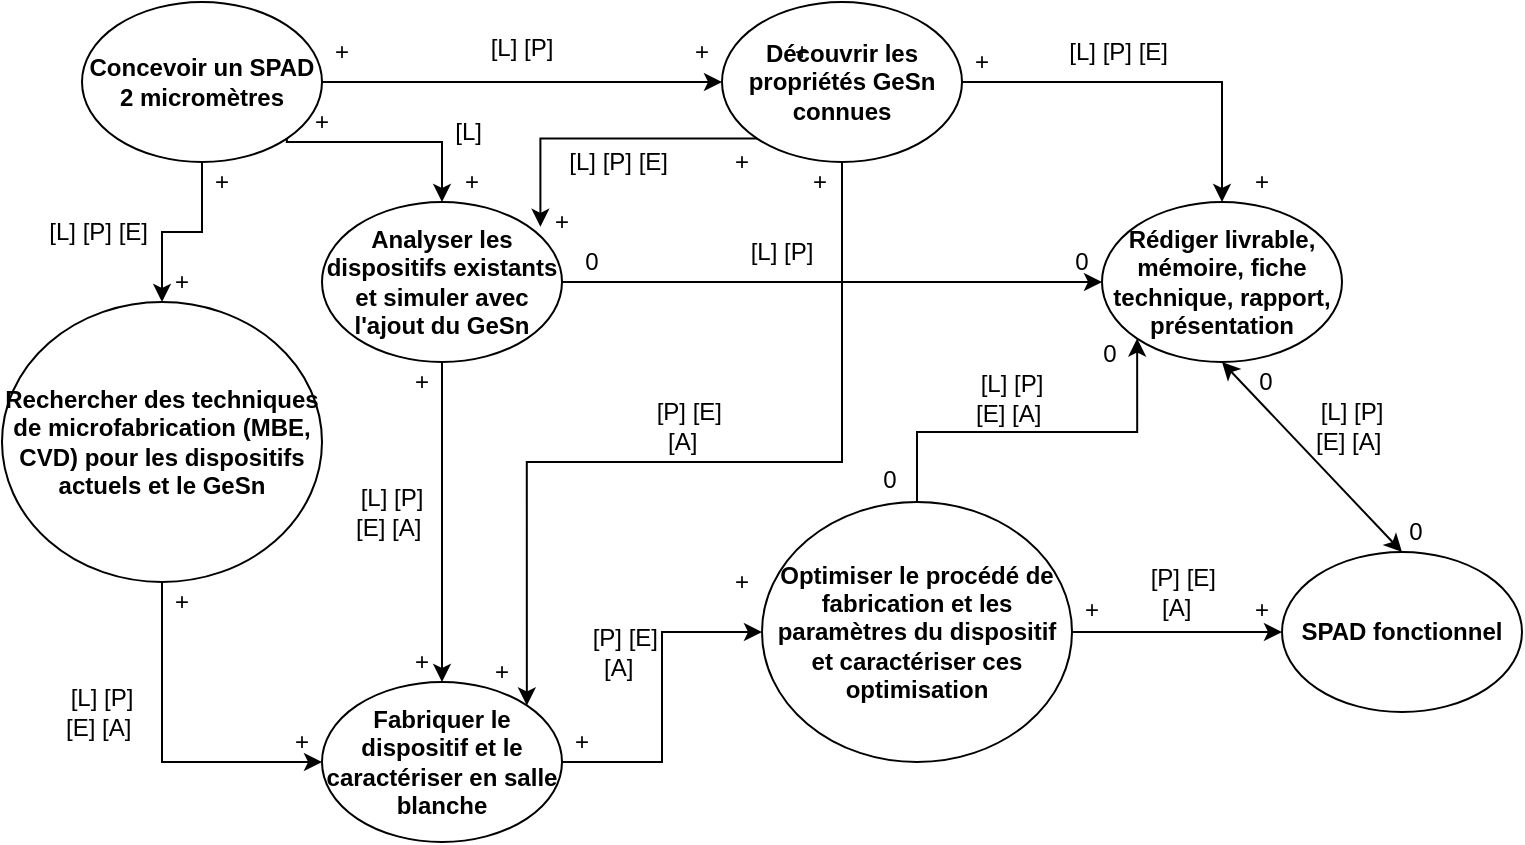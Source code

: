 <mxfile version="22.0.8" type="github">
  <diagram name="Page-1" id="6sgQ7mZHR1NJ1wXFVXwH">
    <mxGraphModel dx="1002" dy="569" grid="1" gridSize="10" guides="1" tooltips="1" connect="1" arrows="1" fold="1" page="1" pageScale="1" pageWidth="850" pageHeight="1100" math="0" shadow="0">
      <root>
        <mxCell id="0" />
        <mxCell id="1" parent="0" />
        <mxCell id="z_G34_HntLP7hV_ctuyc-14" style="edgeStyle=orthogonalEdgeStyle;rounded=0;orthogonalLoop=1;jettySize=auto;html=1;exitX=0.5;exitY=1;exitDx=0;exitDy=0;entryX=0.5;entryY=0;entryDx=0;entryDy=0;" parent="1" source="z_G34_HntLP7hV_ctuyc-1" target="z_G34_HntLP7hV_ctuyc-5" edge="1">
          <mxGeometry relative="1" as="geometry" />
        </mxCell>
        <mxCell id="z_G34_HntLP7hV_ctuyc-36" style="edgeStyle=orthogonalEdgeStyle;rounded=0;orthogonalLoop=1;jettySize=auto;html=1;exitX=1;exitY=1;exitDx=0;exitDy=0;entryX=0.5;entryY=0;entryDx=0;entryDy=0;" parent="1" source="z_G34_HntLP7hV_ctuyc-1" target="z_G34_HntLP7hV_ctuyc-4" edge="1">
          <mxGeometry relative="1" as="geometry">
            <Array as="points">
              <mxPoint x="162" y="130" />
              <mxPoint x="240" y="130" />
            </Array>
          </mxGeometry>
        </mxCell>
        <mxCell id="z_G34_HntLP7hV_ctuyc-1" value="Concevoir un SPAD 2 micromètres" style="ellipse;whiteSpace=wrap;html=1;fontStyle=1" parent="1" vertex="1">
          <mxGeometry x="60" y="60" width="120" height="80" as="geometry" />
        </mxCell>
        <mxCell id="z_G34_HntLP7hV_ctuyc-2" value="SPAD fonctionnel" style="ellipse;whiteSpace=wrap;html=1;fontStyle=1" parent="1" vertex="1">
          <mxGeometry x="660" y="335" width="120" height="80" as="geometry" />
        </mxCell>
        <mxCell id="84NWz5OuLmp8BpoFs3TF-4" style="edgeStyle=orthogonalEdgeStyle;rounded=0;orthogonalLoop=1;jettySize=auto;html=1;exitX=0.5;exitY=1;exitDx=0;exitDy=0;entryX=1;entryY=0;entryDx=0;entryDy=0;" edge="1" parent="1" source="z_G34_HntLP7hV_ctuyc-3" target="z_G34_HntLP7hV_ctuyc-6">
          <mxGeometry relative="1" as="geometry">
            <Array as="points">
              <mxPoint x="440" y="290" />
              <mxPoint x="282" y="290" />
            </Array>
          </mxGeometry>
        </mxCell>
        <mxCell id="84NWz5OuLmp8BpoFs3TF-7" style="edgeStyle=orthogonalEdgeStyle;rounded=0;orthogonalLoop=1;jettySize=auto;html=1;exitX=1;exitY=0.5;exitDx=0;exitDy=0;entryX=0.5;entryY=0;entryDx=0;entryDy=0;" edge="1" parent="1" source="z_G34_HntLP7hV_ctuyc-3" target="z_G34_HntLP7hV_ctuyc-30">
          <mxGeometry relative="1" as="geometry" />
        </mxCell>
        <mxCell id="z_G34_HntLP7hV_ctuyc-3" value="Découvrir les propriétés GeSn connues" style="ellipse;whiteSpace=wrap;html=1;fontStyle=1" parent="1" vertex="1">
          <mxGeometry x="380" y="60" width="120" height="80" as="geometry" />
        </mxCell>
        <mxCell id="z_G34_HntLP7hV_ctuyc-17" style="edgeStyle=orthogonalEdgeStyle;rounded=0;orthogonalLoop=1;jettySize=auto;html=1;exitX=0.5;exitY=1;exitDx=0;exitDy=0;" parent="1" source="z_G34_HntLP7hV_ctuyc-4" target="z_G34_HntLP7hV_ctuyc-6" edge="1">
          <mxGeometry relative="1" as="geometry" />
        </mxCell>
        <mxCell id="84NWz5OuLmp8BpoFs3TF-9" style="edgeStyle=orthogonalEdgeStyle;rounded=0;orthogonalLoop=1;jettySize=auto;html=1;exitX=1;exitY=0.5;exitDx=0;exitDy=0;entryX=0;entryY=0.5;entryDx=0;entryDy=0;" edge="1" parent="1" source="z_G34_HntLP7hV_ctuyc-4" target="z_G34_HntLP7hV_ctuyc-30">
          <mxGeometry relative="1" as="geometry" />
        </mxCell>
        <mxCell id="z_G34_HntLP7hV_ctuyc-4" value="Analyser les dispositifs existants et simuler avec l&#39;ajout du GeSn" style="ellipse;whiteSpace=wrap;html=1;fontStyle=1" parent="1" vertex="1">
          <mxGeometry x="180" y="160" width="120" height="80" as="geometry" />
        </mxCell>
        <mxCell id="z_G34_HntLP7hV_ctuyc-16" style="edgeStyle=orthogonalEdgeStyle;rounded=0;orthogonalLoop=1;jettySize=auto;html=1;exitX=0.5;exitY=1;exitDx=0;exitDy=0;entryX=0;entryY=0.5;entryDx=0;entryDy=0;" parent="1" source="z_G34_HntLP7hV_ctuyc-5" target="z_G34_HntLP7hV_ctuyc-6" edge="1">
          <mxGeometry relative="1" as="geometry" />
        </mxCell>
        <mxCell id="z_G34_HntLP7hV_ctuyc-5" value="Rechercher des techniques de microfabrication (MBE, CVD) pour les dispositifs actuels et le GeSn" style="ellipse;whiteSpace=wrap;html=1;fontStyle=1" parent="1" vertex="1">
          <mxGeometry x="20" y="210" width="160" height="140" as="geometry" />
        </mxCell>
        <mxCell id="z_G34_HntLP7hV_ctuyc-6" value="Fabriquer le dispositif et le caractériser en salle blanche" style="ellipse;whiteSpace=wrap;html=1;fontStyle=1" parent="1" vertex="1">
          <mxGeometry x="180" y="400" width="120" height="80" as="geometry" />
        </mxCell>
        <mxCell id="84NWz5OuLmp8BpoFs3TF-8" style="edgeStyle=orthogonalEdgeStyle;rounded=0;orthogonalLoop=1;jettySize=auto;html=1;exitX=1;exitY=0.5;exitDx=0;exitDy=0;" edge="1" parent="1" source="z_G34_HntLP7hV_ctuyc-7" target="z_G34_HntLP7hV_ctuyc-2">
          <mxGeometry relative="1" as="geometry" />
        </mxCell>
        <mxCell id="84NWz5OuLmp8BpoFs3TF-12" style="edgeStyle=orthogonalEdgeStyle;rounded=0;orthogonalLoop=1;jettySize=auto;html=1;exitX=0.5;exitY=0;exitDx=0;exitDy=0;entryX=0;entryY=1;entryDx=0;entryDy=0;" edge="1" parent="1" source="z_G34_HntLP7hV_ctuyc-7" target="z_G34_HntLP7hV_ctuyc-30">
          <mxGeometry relative="1" as="geometry" />
        </mxCell>
        <mxCell id="z_G34_HntLP7hV_ctuyc-7" value="Optimiser le procédé de fabrication et les paramètres du dispositif et caractériser ces optimisation" style="ellipse;whiteSpace=wrap;html=1;fontStyle=1" parent="1" vertex="1">
          <mxGeometry x="400" y="310" width="155" height="130" as="geometry" />
        </mxCell>
        <mxCell id="z_G34_HntLP7hV_ctuyc-30" value="Rédiger livrable, mémoire, fiche technique, rapport, présentation" style="ellipse;whiteSpace=wrap;html=1;fontStyle=1" parent="1" vertex="1">
          <mxGeometry x="570" y="160" width="120" height="80" as="geometry" />
        </mxCell>
        <mxCell id="84NWz5OuLmp8BpoFs3TF-6" style="edgeStyle=orthogonalEdgeStyle;rounded=0;orthogonalLoop=1;jettySize=auto;html=1;exitX=1;exitY=0.5;exitDx=0;exitDy=0;entryX=0;entryY=0.5;entryDx=0;entryDy=0;" edge="1" parent="1" source="z_G34_HntLP7hV_ctuyc-6" target="z_G34_HntLP7hV_ctuyc-7">
          <mxGeometry relative="1" as="geometry" />
        </mxCell>
        <mxCell id="84NWz5OuLmp8BpoFs3TF-11" value="[L] [P]" style="text;strokeColor=none;align=center;fillColor=none;html=1;verticalAlign=middle;whiteSpace=wrap;rounded=0;" vertex="1" parent="1">
          <mxGeometry x="250" y="68" width="60" height="30" as="geometry" />
        </mxCell>
        <mxCell id="84NWz5OuLmp8BpoFs3TF-13" value="+" style="text;strokeColor=none;align=center;fillColor=none;html=1;verticalAlign=middle;whiteSpace=wrap;rounded=0;" vertex="1" parent="1">
          <mxGeometry x="180" y="75" width="20" height="20" as="geometry" />
        </mxCell>
        <mxCell id="84NWz5OuLmp8BpoFs3TF-15" value="" style="edgeStyle=orthogonalEdgeStyle;rounded=0;orthogonalLoop=1;jettySize=auto;html=1;exitX=1;exitY=0.5;exitDx=0;exitDy=0;entryX=0;entryY=0.5;entryDx=0;entryDy=0;" edge="1" parent="1" source="z_G34_HntLP7hV_ctuyc-1" target="z_G34_HntLP7hV_ctuyc-3">
          <mxGeometry relative="1" as="geometry">
            <mxPoint x="275" y="100" as="targetPoint" />
            <mxPoint x="180" y="100" as="sourcePoint" />
            <Array as="points">
              <mxPoint x="240" y="100" />
              <mxPoint x="240" y="100" />
            </Array>
          </mxGeometry>
        </mxCell>
        <mxCell id="84NWz5OuLmp8BpoFs3TF-18" value="+" style="text;strokeColor=none;align=center;fillColor=none;html=1;verticalAlign=middle;whiteSpace=wrap;rounded=0;" vertex="1" parent="1">
          <mxGeometry x="360" y="75" width="20" height="20" as="geometry" />
        </mxCell>
        <mxCell id="84NWz5OuLmp8BpoFs3TF-23" value="[L] [P] [E]&amp;nbsp;" style="text;strokeColor=none;align=center;fillColor=none;html=1;verticalAlign=middle;whiteSpace=wrap;rounded=0;" vertex="1" parent="1">
          <mxGeometry x="550" y="70" width="60" height="30" as="geometry" />
        </mxCell>
        <mxCell id="84NWz5OuLmp8BpoFs3TF-24" value="+" style="text;strokeColor=none;align=center;fillColor=none;html=1;verticalAlign=middle;whiteSpace=wrap;rounded=0;" vertex="1" parent="1">
          <mxGeometry x="410" y="75" width="20" height="20" as="geometry" />
        </mxCell>
        <mxCell id="84NWz5OuLmp8BpoFs3TF-25" value="+" style="text;strokeColor=none;align=center;fillColor=none;html=1;verticalAlign=middle;whiteSpace=wrap;rounded=0;" vertex="1" parent="1">
          <mxGeometry x="640" y="140" width="20" height="20" as="geometry" />
        </mxCell>
        <mxCell id="84NWz5OuLmp8BpoFs3TF-26" value="[L]&amp;nbsp;" style="text;strokeColor=none;align=center;fillColor=none;html=1;verticalAlign=middle;whiteSpace=wrap;rounded=0;" vertex="1" parent="1">
          <mxGeometry x="230" y="110" width="50" height="30" as="geometry" />
        </mxCell>
        <mxCell id="84NWz5OuLmp8BpoFs3TF-27" value="+" style="text;strokeColor=none;align=center;fillColor=none;html=1;verticalAlign=middle;whiteSpace=wrap;rounded=0;" vertex="1" parent="1">
          <mxGeometry x="170" y="110" width="20" height="20" as="geometry" />
        </mxCell>
        <mxCell id="84NWz5OuLmp8BpoFs3TF-28" value="+" style="text;strokeColor=none;align=center;fillColor=none;html=1;verticalAlign=middle;whiteSpace=wrap;rounded=0;" vertex="1" parent="1">
          <mxGeometry x="245" y="140" width="20" height="20" as="geometry" />
        </mxCell>
        <mxCell id="84NWz5OuLmp8BpoFs3TF-29" style="edgeStyle=orthogonalEdgeStyle;rounded=0;orthogonalLoop=1;jettySize=auto;html=1;exitX=0;exitY=1;exitDx=0;exitDy=0;entryX=0.91;entryY=0.155;entryDx=0;entryDy=0;entryPerimeter=0;" edge="1" parent="1" source="z_G34_HntLP7hV_ctuyc-3" target="z_G34_HntLP7hV_ctuyc-4">
          <mxGeometry relative="1" as="geometry" />
        </mxCell>
        <mxCell id="84NWz5OuLmp8BpoFs3TF-30" value="[L] [P] [E]&amp;nbsp;" style="text;strokeColor=none;align=center;fillColor=none;html=1;verticalAlign=middle;whiteSpace=wrap;rounded=0;" vertex="1" parent="1">
          <mxGeometry x="300" y="125" width="60" height="30" as="geometry" />
        </mxCell>
        <mxCell id="84NWz5OuLmp8BpoFs3TF-31" value="+" style="text;strokeColor=none;align=center;fillColor=none;html=1;verticalAlign=middle;whiteSpace=wrap;rounded=0;" vertex="1" parent="1">
          <mxGeometry x="380" y="130" width="20" height="20" as="geometry" />
        </mxCell>
        <mxCell id="84NWz5OuLmp8BpoFs3TF-32" value="+" style="text;strokeColor=none;align=center;fillColor=none;html=1;verticalAlign=middle;whiteSpace=wrap;rounded=0;" vertex="1" parent="1">
          <mxGeometry x="290" y="160" width="20" height="20" as="geometry" />
        </mxCell>
        <mxCell id="84NWz5OuLmp8BpoFs3TF-33" value="[L] [P] [E]&amp;nbsp;" style="text;strokeColor=none;align=center;fillColor=none;html=1;verticalAlign=middle;whiteSpace=wrap;rounded=0;" vertex="1" parent="1">
          <mxGeometry x="40" y="160" width="60" height="30" as="geometry" />
        </mxCell>
        <mxCell id="84NWz5OuLmp8BpoFs3TF-34" value="+" style="text;strokeColor=none;align=center;fillColor=none;html=1;verticalAlign=middle;whiteSpace=wrap;rounded=0;" vertex="1" parent="1">
          <mxGeometry x="120" y="140" width="20" height="20" as="geometry" />
        </mxCell>
        <mxCell id="84NWz5OuLmp8BpoFs3TF-35" value="+" style="text;strokeColor=none;align=center;fillColor=none;html=1;verticalAlign=middle;whiteSpace=wrap;rounded=0;" vertex="1" parent="1">
          <mxGeometry x="100" y="190" width="20" height="20" as="geometry" />
        </mxCell>
        <mxCell id="84NWz5OuLmp8BpoFs3TF-38" value="+" style="text;strokeColor=none;align=center;fillColor=none;html=1;verticalAlign=middle;whiteSpace=wrap;rounded=0;" vertex="1" parent="1">
          <mxGeometry x="500" y="80" width="20" height="20" as="geometry" />
        </mxCell>
        <mxCell id="84NWz5OuLmp8BpoFs3TF-39" value="[L] [P] [E] [A]&amp;nbsp;" style="text;strokeColor=none;align=center;fillColor=none;html=1;verticalAlign=middle;whiteSpace=wrap;rounded=0;" vertex="1" parent="1">
          <mxGeometry x="45" y="400" width="50" height="30" as="geometry" />
        </mxCell>
        <mxCell id="84NWz5OuLmp8BpoFs3TF-40" value="+" style="text;strokeColor=none;align=center;fillColor=none;html=1;verticalAlign=middle;whiteSpace=wrap;rounded=0;" vertex="1" parent="1">
          <mxGeometry x="100" y="350" width="20" height="20" as="geometry" />
        </mxCell>
        <mxCell id="84NWz5OuLmp8BpoFs3TF-41" value="+" style="text;strokeColor=none;align=center;fillColor=none;html=1;verticalAlign=middle;whiteSpace=wrap;rounded=0;" vertex="1" parent="1">
          <mxGeometry x="160" y="420" width="20" height="20" as="geometry" />
        </mxCell>
        <mxCell id="84NWz5OuLmp8BpoFs3TF-42" value="[L] [P] [E] [A]&amp;nbsp;" style="text;strokeColor=none;align=center;fillColor=none;html=1;verticalAlign=middle;whiteSpace=wrap;rounded=0;" vertex="1" parent="1">
          <mxGeometry x="190" y="300" width="50" height="30" as="geometry" />
        </mxCell>
        <mxCell id="84NWz5OuLmp8BpoFs3TF-43" value="+" style="text;strokeColor=none;align=center;fillColor=none;html=1;verticalAlign=middle;whiteSpace=wrap;rounded=0;" vertex="1" parent="1">
          <mxGeometry x="220" y="240" width="20" height="20" as="geometry" />
        </mxCell>
        <mxCell id="84NWz5OuLmp8BpoFs3TF-44" value="+" style="text;strokeColor=none;align=center;fillColor=none;html=1;verticalAlign=middle;whiteSpace=wrap;rounded=0;" vertex="1" parent="1">
          <mxGeometry x="220" y="380" width="20" height="20" as="geometry" />
        </mxCell>
        <mxCell id="84NWz5OuLmp8BpoFs3TF-45" value="+" style="text;strokeColor=none;align=center;fillColor=none;html=1;verticalAlign=middle;whiteSpace=wrap;rounded=0;" vertex="1" parent="1">
          <mxGeometry x="300" y="420" width="20" height="20" as="geometry" />
        </mxCell>
        <mxCell id="84NWz5OuLmp8BpoFs3TF-46" value="+" style="text;strokeColor=none;align=center;fillColor=none;html=1;verticalAlign=middle;whiteSpace=wrap;rounded=0;" vertex="1" parent="1">
          <mxGeometry x="380" y="340" width="20" height="20" as="geometry" />
        </mxCell>
        <mxCell id="84NWz5OuLmp8BpoFs3TF-49" value="&amp;nbsp;[P] [E] [A]&amp;nbsp;" style="text;strokeColor=none;align=center;fillColor=none;html=1;verticalAlign=middle;whiteSpace=wrap;rounded=0;" vertex="1" parent="1">
          <mxGeometry x="305" y="370" width="50" height="30" as="geometry" />
        </mxCell>
        <mxCell id="84NWz5OuLmp8BpoFs3TF-50" value="+" style="text;strokeColor=none;align=center;fillColor=none;html=1;verticalAlign=middle;whiteSpace=wrap;rounded=0;" vertex="1" parent="1">
          <mxGeometry x="260" y="385" width="20" height="20" as="geometry" />
        </mxCell>
        <mxCell id="84NWz5OuLmp8BpoFs3TF-51" value="+" style="text;strokeColor=none;align=center;fillColor=none;html=1;verticalAlign=middle;whiteSpace=wrap;rounded=0;" vertex="1" parent="1">
          <mxGeometry x="419" y="140" width="20" height="20" as="geometry" />
        </mxCell>
        <mxCell id="84NWz5OuLmp8BpoFs3TF-52" value="&amp;nbsp;[P] [E] [A]&amp;nbsp;" style="text;strokeColor=none;align=center;fillColor=none;html=1;verticalAlign=middle;whiteSpace=wrap;rounded=0;" vertex="1" parent="1">
          <mxGeometry x="337" y="257" width="50" height="30" as="geometry" />
        </mxCell>
        <mxCell id="84NWz5OuLmp8BpoFs3TF-53" value="[L] [P]" style="text;strokeColor=none;align=center;fillColor=none;html=1;verticalAlign=middle;whiteSpace=wrap;rounded=0;" vertex="1" parent="1">
          <mxGeometry x="380" y="170" width="60" height="30" as="geometry" />
        </mxCell>
        <mxCell id="84NWz5OuLmp8BpoFs3TF-54" value="0" style="text;strokeColor=none;align=center;fillColor=none;html=1;verticalAlign=middle;whiteSpace=wrap;rounded=0;" vertex="1" parent="1">
          <mxGeometry x="305" y="180" width="20" height="20" as="geometry" />
        </mxCell>
        <mxCell id="84NWz5OuLmp8BpoFs3TF-55" value="0" style="text;strokeColor=none;align=center;fillColor=none;html=1;verticalAlign=middle;whiteSpace=wrap;rounded=0;" vertex="1" parent="1">
          <mxGeometry x="550" y="180" width="20" height="20" as="geometry" />
        </mxCell>
        <mxCell id="84NWz5OuLmp8BpoFs3TF-56" value="0" style="text;strokeColor=none;align=center;fillColor=none;html=1;verticalAlign=middle;whiteSpace=wrap;rounded=0;" vertex="1" parent="1">
          <mxGeometry x="454" y="289" width="20" height="20" as="geometry" />
        </mxCell>
        <mxCell id="84NWz5OuLmp8BpoFs3TF-57" value="0" style="text;strokeColor=none;align=center;fillColor=none;html=1;verticalAlign=middle;whiteSpace=wrap;rounded=0;" vertex="1" parent="1">
          <mxGeometry x="564" y="226" width="20" height="20" as="geometry" />
        </mxCell>
        <mxCell id="84NWz5OuLmp8BpoFs3TF-58" value="[L] [P] [E] [A]&amp;nbsp;" style="text;strokeColor=none;align=center;fillColor=none;html=1;verticalAlign=middle;whiteSpace=wrap;rounded=0;" vertex="1" parent="1">
          <mxGeometry x="500" y="243" width="50" height="30" as="geometry" />
        </mxCell>
        <mxCell id="84NWz5OuLmp8BpoFs3TF-59" value="+" style="text;strokeColor=none;align=center;fillColor=none;html=1;verticalAlign=middle;whiteSpace=wrap;rounded=0;" vertex="1" parent="1">
          <mxGeometry x="555" y="354" width="20" height="20" as="geometry" />
        </mxCell>
        <mxCell id="84NWz5OuLmp8BpoFs3TF-60" value="+" style="text;strokeColor=none;align=center;fillColor=none;html=1;verticalAlign=middle;whiteSpace=wrap;rounded=0;" vertex="1" parent="1">
          <mxGeometry x="640" y="354" width="20" height="20" as="geometry" />
        </mxCell>
        <mxCell id="84NWz5OuLmp8BpoFs3TF-61" value="&amp;nbsp;[P] [E] [A]&amp;nbsp;" style="text;strokeColor=none;align=center;fillColor=none;html=1;verticalAlign=middle;whiteSpace=wrap;rounded=0;" vertex="1" parent="1">
          <mxGeometry x="584" y="340" width="50" height="30" as="geometry" />
        </mxCell>
        <mxCell id="84NWz5OuLmp8BpoFs3TF-62" value="0" style="text;strokeColor=none;align=center;fillColor=none;html=1;verticalAlign=middle;whiteSpace=wrap;rounded=0;" vertex="1" parent="1">
          <mxGeometry x="642" y="240" width="20" height="20" as="geometry" />
        </mxCell>
        <mxCell id="84NWz5OuLmp8BpoFs3TF-63" value="0" style="text;strokeColor=none;align=center;fillColor=none;html=1;verticalAlign=middle;whiteSpace=wrap;rounded=0;" vertex="1" parent="1">
          <mxGeometry x="717" y="315" width="20" height="20" as="geometry" />
        </mxCell>
        <mxCell id="84NWz5OuLmp8BpoFs3TF-64" value="[L] [P] [E] [A]&amp;nbsp;" style="text;strokeColor=none;align=center;fillColor=none;html=1;verticalAlign=middle;whiteSpace=wrap;rounded=0;" vertex="1" parent="1">
          <mxGeometry x="670" y="257" width="50" height="30" as="geometry" />
        </mxCell>
        <mxCell id="84NWz5OuLmp8BpoFs3TF-67" value="" style="endArrow=classic;startArrow=classic;html=1;rounded=0;entryX=0.5;entryY=1;entryDx=0;entryDy=0;exitX=0.5;exitY=0;exitDx=0;exitDy=0;" edge="1" parent="1" source="z_G34_HntLP7hV_ctuyc-2" target="z_G34_HntLP7hV_ctuyc-30">
          <mxGeometry width="50" height="50" relative="1" as="geometry">
            <mxPoint x="490" y="280" as="sourcePoint" />
            <mxPoint x="540" y="230" as="targetPoint" />
          </mxGeometry>
        </mxCell>
      </root>
    </mxGraphModel>
  </diagram>
</mxfile>
